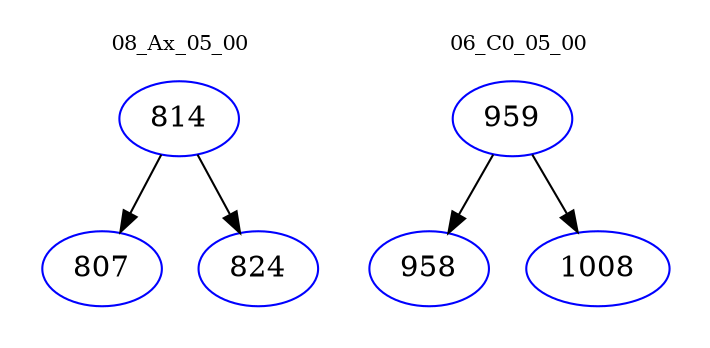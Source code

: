 digraph{
subgraph cluster_0 {
color = white
label = "08_Ax_05_00";
fontsize=10;
T0_814 [label="814", color="blue"]
T0_814 -> T0_807 [color="black"]
T0_807 [label="807", color="blue"]
T0_814 -> T0_824 [color="black"]
T0_824 [label="824", color="blue"]
}
subgraph cluster_1 {
color = white
label = "06_C0_05_00";
fontsize=10;
T1_959 [label="959", color="blue"]
T1_959 -> T1_958 [color="black"]
T1_958 [label="958", color="blue"]
T1_959 -> T1_1008 [color="black"]
T1_1008 [label="1008", color="blue"]
}
}
